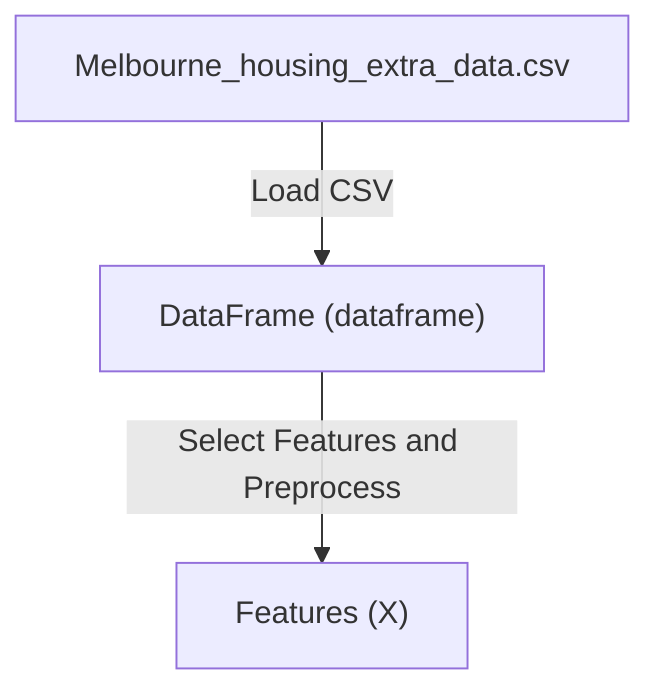 flowchart TD
    A["Melbourne_housing_extra_data.csv"] --> |"Load CSV"| B["DataFrame (dataframe)"]
    B --> |"Select Features and Preprocess"| C["Features (X)"]